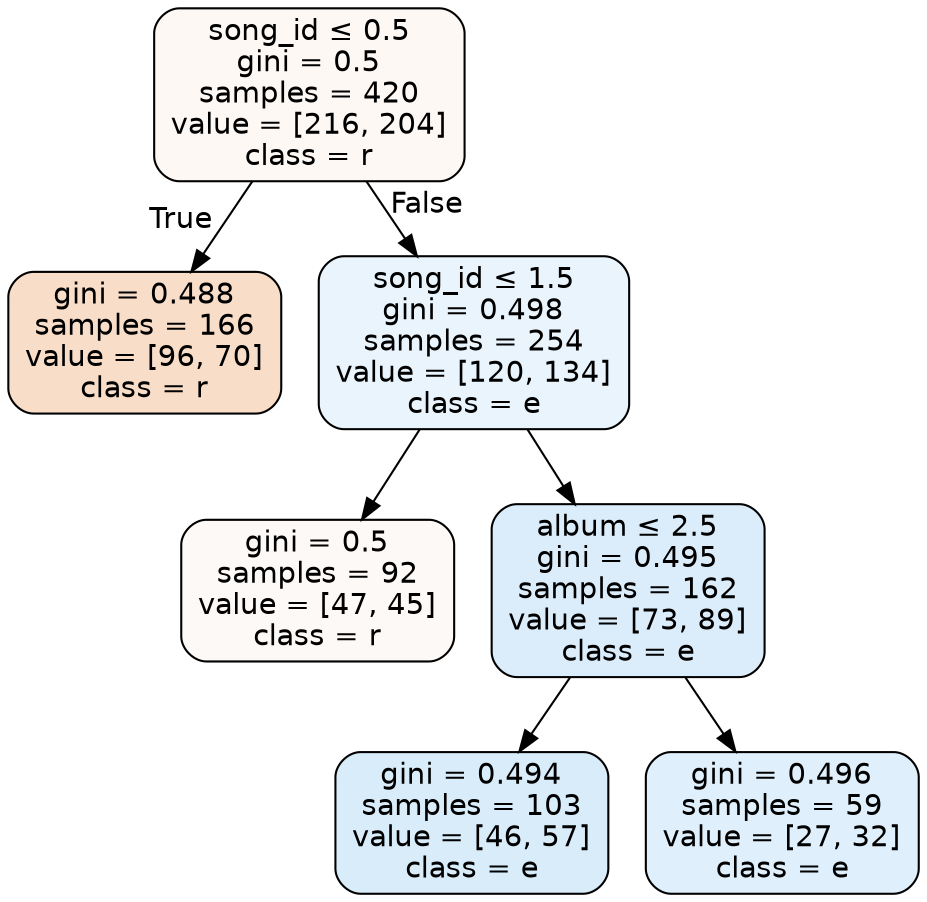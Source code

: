 digraph Tree {
node [shape=box, style="filled, rounded", color="black", fontname=helvetica] ;
edge [fontname=helvetica] ;
0 [label=<song_id &le; 0.5<br/>gini = 0.5<br/>samples = 420<br/>value = [216, 204]<br/>class = r>, fillcolor="#e581390e"] ;
1 [label=<gini = 0.488<br/>samples = 166<br/>value = [96, 70]<br/>class = r>, fillcolor="#e5813945"] ;
0 -> 1 [labeldistance=2.5, labelangle=45, headlabel="True"] ;
2 [label=<song_id &le; 1.5<br/>gini = 0.498<br/>samples = 254<br/>value = [120, 134]<br/>class = e>, fillcolor="#399de51b"] ;
0 -> 2 [labeldistance=2.5, labelangle=-45, headlabel="False"] ;
3 [label=<gini = 0.5<br/>samples = 92<br/>value = [47, 45]<br/>class = r>, fillcolor="#e581390b"] ;
2 -> 3 ;
4 [label=<album &le; 2.5<br/>gini = 0.495<br/>samples = 162<br/>value = [73, 89]<br/>class = e>, fillcolor="#399de52e"] ;
2 -> 4 ;
5 [label=<gini = 0.494<br/>samples = 103<br/>value = [46, 57]<br/>class = e>, fillcolor="#399de531"] ;
4 -> 5 ;
6 [label=<gini = 0.496<br/>samples = 59<br/>value = [27, 32]<br/>class = e>, fillcolor="#399de528"] ;
4 -> 6 ;
}
